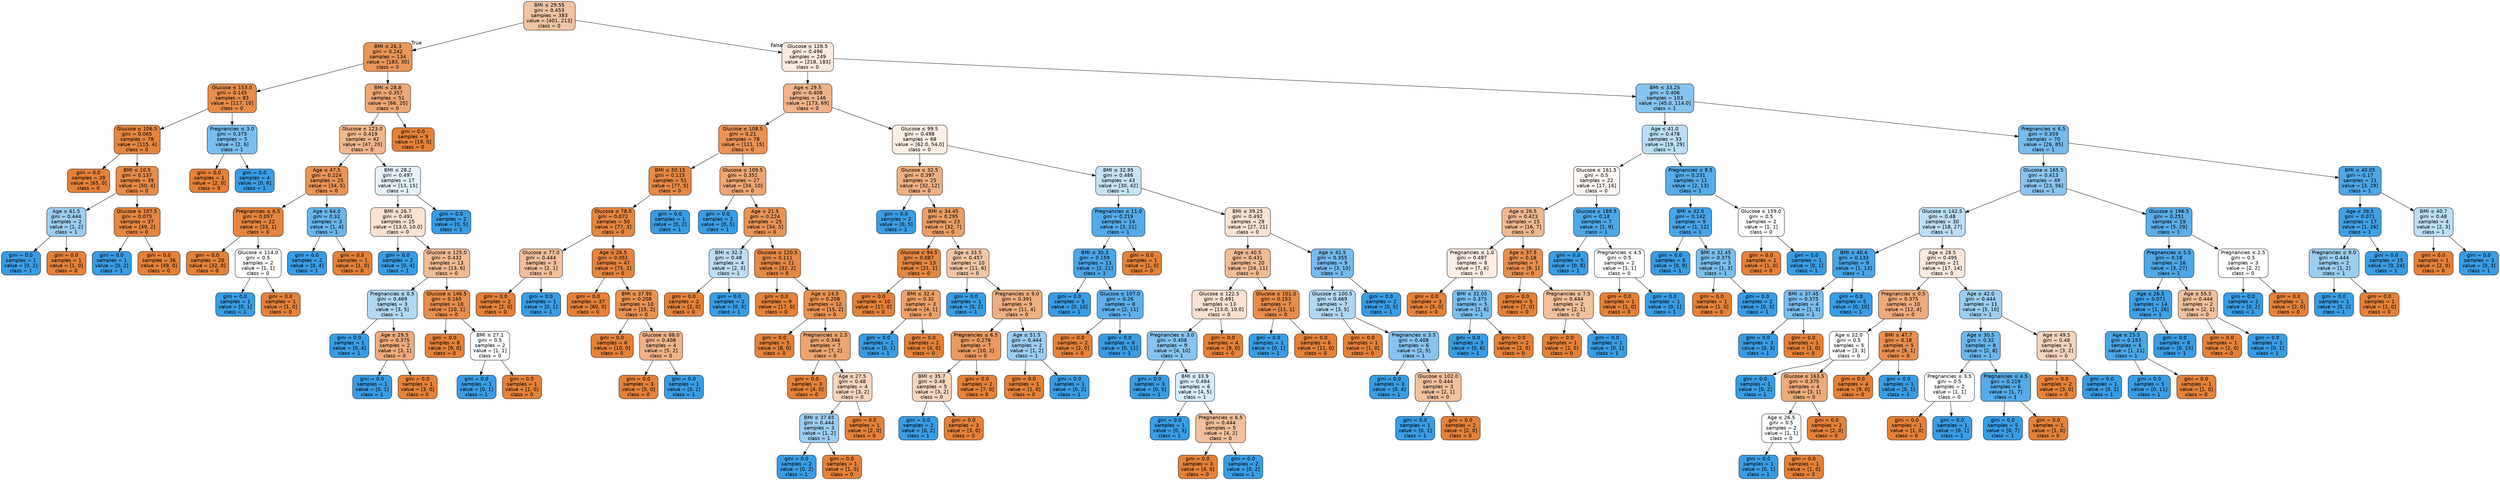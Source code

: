 digraph Tree {
node [shape=box, style="filled, rounded", color="black", fontname="helvetica"] ;
edge [fontname="helvetica"] ;
0 [label=<BMI &le; 29.55<br/>gini = 0.453<br/>samples = 383<br/>value = [401, 213]<br/>class = 0>, fillcolor="#f3c4a2"] ;
1 [label=<BMI &le; 26.3<br/>gini = 0.242<br/>samples = 134<br/>value = [183, 30]<br/>class = 0>, fillcolor="#e99659"] ;
0 -> 1 [labeldistance=2.5, labelangle=45, headlabel="True"] ;
2 [label=<Glucose &le; 153.0<br/>gini = 0.145<br/>samples = 83<br/>value = [117, 10]<br/>class = 0>, fillcolor="#e78c4a"] ;
1 -> 2 ;
3 [label=<Glucose &le; 106.5<br/>gini = 0.065<br/>samples = 78<br/>value = [115, 4]<br/>class = 0>, fillcolor="#e68540"] ;
2 -> 3 ;
4 [label=<gini = 0.0<br/>samples = 39<br/>value = [65, 0]<br/>class = 0>, fillcolor="#e58139"] ;
3 -> 4 ;
5 [label=<BMI &le; 10.5<br/>gini = 0.137<br/>samples = 39<br/>value = [50, 4]<br/>class = 0>, fillcolor="#e78b49"] ;
3 -> 5 ;
6 [label=<Age &le; 61.5<br/>gini = 0.444<br/>samples = 2<br/>value = [1, 2]<br/>class = 1>, fillcolor="#9ccef2"] ;
5 -> 6 ;
7 [label=<gini = 0.0<br/>samples = 1<br/>value = [0, 2]<br/>class = 1>, fillcolor="#399de5"] ;
6 -> 7 ;
8 [label=<gini = 0.0<br/>samples = 1<br/>value = [1, 0]<br/>class = 0>, fillcolor="#e58139"] ;
6 -> 8 ;
9 [label=<Glucose &le; 107.5<br/>gini = 0.075<br/>samples = 37<br/>value = [49, 2]<br/>class = 0>, fillcolor="#e68641"] ;
5 -> 9 ;
10 [label=<gini = 0.0<br/>samples = 1<br/>value = [0, 2]<br/>class = 1>, fillcolor="#399de5"] ;
9 -> 10 ;
11 [label=<gini = 0.0<br/>samples = 36<br/>value = [49, 0]<br/>class = 0>, fillcolor="#e58139"] ;
9 -> 11 ;
12 [label=<Pregnancies &le; 3.0<br/>gini = 0.375<br/>samples = 5<br/>value = [2, 6]<br/>class = 1>, fillcolor="#7bbeee"] ;
2 -> 12 ;
13 [label=<gini = 0.0<br/>samples = 1<br/>value = [2, 0]<br/>class = 0>, fillcolor="#e58139"] ;
12 -> 13 ;
14 [label=<gini = 0.0<br/>samples = 4<br/>value = [0, 6]<br/>class = 1>, fillcolor="#399de5"] ;
12 -> 14 ;
15 [label=<BMI &le; 28.8<br/>gini = 0.357<br/>samples = 51<br/>value = [66, 20]<br/>class = 0>, fillcolor="#eda775"] ;
1 -> 15 ;
16 [label=<Glucose &le; 123.0<br/>gini = 0.419<br/>samples = 42<br/>value = [47, 20]<br/>class = 0>, fillcolor="#f0b78d"] ;
15 -> 16 ;
17 [label=<Age &le; 47.5<br/>gini = 0.224<br/>samples = 25<br/>value = [34, 5]<br/>class = 0>, fillcolor="#e99456"] ;
16 -> 17 ;
18 [label=<Pregnancies &le; 6.5<br/>gini = 0.057<br/>samples = 22<br/>value = [33, 1]<br/>class = 0>, fillcolor="#e6853f"] ;
17 -> 18 ;
19 [label=<gini = 0.0<br/>samples = 20<br/>value = [32, 0]<br/>class = 0>, fillcolor="#e58139"] ;
18 -> 19 ;
20 [label=<Glucose &le; 114.0<br/>gini = 0.5<br/>samples = 2<br/>value = [1, 1]<br/>class = 0>, fillcolor="#ffffff"] ;
18 -> 20 ;
21 [label=<gini = 0.0<br/>samples = 1<br/>value = [0, 1]<br/>class = 1>, fillcolor="#399de5"] ;
20 -> 21 ;
22 [label=<gini = 0.0<br/>samples = 1<br/>value = [1, 0]<br/>class = 0>, fillcolor="#e58139"] ;
20 -> 22 ;
23 [label=<Age &le; 64.0<br/>gini = 0.32<br/>samples = 3<br/>value = [1, 4]<br/>class = 1>, fillcolor="#6ab6ec"] ;
17 -> 23 ;
24 [label=<gini = 0.0<br/>samples = 2<br/>value = [0, 4]<br/>class = 1>, fillcolor="#399de5"] ;
23 -> 24 ;
25 [label=<gini = 0.0<br/>samples = 1<br/>value = [1, 0]<br/>class = 0>, fillcolor="#e58139"] ;
23 -> 25 ;
26 [label=<BMI &le; 28.2<br/>gini = 0.497<br/>samples = 17<br/>value = [13, 15]<br/>class = 1>, fillcolor="#e5f2fc"] ;
16 -> 26 ;
27 [label=<BMI &le; 26.7<br/>gini = 0.491<br/>samples = 15<br/>value = [13.0, 10.0]<br/>class = 0>, fillcolor="#f9e2d1"] ;
26 -> 27 ;
28 [label=<gini = 0.0<br/>samples = 2<br/>value = [0, 4]<br/>class = 1>, fillcolor="#399de5"] ;
27 -> 28 ;
29 [label=<Glucose &le; 125.0<br/>gini = 0.432<br/>samples = 13<br/>value = [13, 6]<br/>class = 0>, fillcolor="#f1bb94"] ;
27 -> 29 ;
30 [label=<Pregnancies &le; 0.5<br/>gini = 0.469<br/>samples = 3<br/>value = [3, 5]<br/>class = 1>, fillcolor="#b0d8f5"] ;
29 -> 30 ;
31 [label=<gini = 0.0<br/>samples = 1<br/>value = [0, 4]<br/>class = 1>, fillcolor="#399de5"] ;
30 -> 31 ;
32 [label=<Age &le; 29.5<br/>gini = 0.375<br/>samples = 2<br/>value = [3, 1]<br/>class = 0>, fillcolor="#eeab7b"] ;
30 -> 32 ;
33 [label=<gini = 0.0<br/>samples = 1<br/>value = [0, 1]<br/>class = 1>, fillcolor="#399de5"] ;
32 -> 33 ;
34 [label=<gini = 0.0<br/>samples = 1<br/>value = [3, 0]<br/>class = 0>, fillcolor="#e58139"] ;
32 -> 34 ;
35 [label=<Glucose &le; 146.5<br/>gini = 0.165<br/>samples = 10<br/>value = [10, 1]<br/>class = 0>, fillcolor="#e88e4d"] ;
29 -> 35 ;
36 [label=<gini = 0.0<br/>samples = 8<br/>value = [9, 0]<br/>class = 0>, fillcolor="#e58139"] ;
35 -> 36 ;
37 [label=<BMI &le; 27.1<br/>gini = 0.5<br/>samples = 2<br/>value = [1, 1]<br/>class = 0>, fillcolor="#ffffff"] ;
35 -> 37 ;
38 [label=<gini = 0.0<br/>samples = 1<br/>value = [0, 1]<br/>class = 1>, fillcolor="#399de5"] ;
37 -> 38 ;
39 [label=<gini = 0.0<br/>samples = 1<br/>value = [1, 0]<br/>class = 0>, fillcolor="#e58139"] ;
37 -> 39 ;
40 [label=<gini = 0.0<br/>samples = 2<br/>value = [0, 5]<br/>class = 1>, fillcolor="#399de5"] ;
26 -> 40 ;
41 [label=<gini = 0.0<br/>samples = 9<br/>value = [19, 0]<br/>class = 0>, fillcolor="#e58139"] ;
15 -> 41 ;
42 [label=<Glucose &le; 128.5<br/>gini = 0.496<br/>samples = 249<br/>value = [218, 183]<br/>class = 0>, fillcolor="#fbebdf"] ;
0 -> 42 [labeldistance=2.5, labelangle=-45, headlabel="False"] ;
43 [label=<Age &le; 29.5<br/>gini = 0.408<br/>samples = 146<br/>value = [173, 69]<br/>class = 0>, fillcolor="#efb388"] ;
42 -> 43 ;
44 [label=<Glucose &le; 108.5<br/>gini = 0.21<br/>samples = 78<br/>value = [111, 15]<br/>class = 0>, fillcolor="#e99254"] ;
43 -> 44 ;
45 [label=<BMI &le; 50.15<br/>gini = 0.115<br/>samples = 51<br/>value = [77, 5]<br/>class = 0>, fillcolor="#e78946"] ;
44 -> 45 ;
46 [label=<Glucose &le; 78.5<br/>gini = 0.072<br/>samples = 50<br/>value = [77, 3]<br/>class = 0>, fillcolor="#e68641"] ;
45 -> 46 ;
47 [label=<Glucose &le; 77.0<br/>gini = 0.444<br/>samples = 3<br/>value = [2, 1]<br/>class = 0>, fillcolor="#f2c09c"] ;
46 -> 47 ;
48 [label=<gini = 0.0<br/>samples = 2<br/>value = [2, 0]<br/>class = 0>, fillcolor="#e58139"] ;
47 -> 48 ;
49 [label=<gini = 0.0<br/>samples = 1<br/>value = [0, 1]<br/>class = 1>, fillcolor="#399de5"] ;
47 -> 49 ;
50 [label=<Age &le; 26.5<br/>gini = 0.051<br/>samples = 47<br/>value = [75, 2]<br/>class = 0>, fillcolor="#e6843e"] ;
46 -> 50 ;
51 [label=<gini = 0.0<br/>samples = 37<br/>value = [60, 0]<br/>class = 0>, fillcolor="#e58139"] ;
50 -> 51 ;
52 [label=<BMI &le; 37.95<br/>gini = 0.208<br/>samples = 10<br/>value = [15, 2]<br/>class = 0>, fillcolor="#e89253"] ;
50 -> 52 ;
53 [label=<gini = 0.0<br/>samples = 6<br/>value = [10, 0]<br/>class = 0>, fillcolor="#e58139"] ;
52 -> 53 ;
54 [label=<Glucose &le; 88.0<br/>gini = 0.408<br/>samples = 4<br/>value = [5, 2]<br/>class = 0>, fillcolor="#efb388"] ;
52 -> 54 ;
55 [label=<gini = 0.0<br/>samples = 3<br/>value = [5, 0]<br/>class = 0>, fillcolor="#e58139"] ;
54 -> 55 ;
56 [label=<gini = 0.0<br/>samples = 1<br/>value = [0, 2]<br/>class = 1>, fillcolor="#399de5"] ;
54 -> 56 ;
57 [label=<gini = 0.0<br/>samples = 1<br/>value = [0, 2]<br/>class = 1>, fillcolor="#399de5"] ;
45 -> 57 ;
58 [label=<Glucose &le; 109.5<br/>gini = 0.351<br/>samples = 27<br/>value = [34, 10]<br/>class = 0>, fillcolor="#eda673"] ;
44 -> 58 ;
59 [label=<gini = 0.0<br/>samples = 2<br/>value = [0, 5]<br/>class = 1>, fillcolor="#399de5"] ;
58 -> 59 ;
60 [label=<Age &le; 21.5<br/>gini = 0.224<br/>samples = 25<br/>value = [34, 5]<br/>class = 0>, fillcolor="#e99456"] ;
58 -> 60 ;
61 [label=<BMI &le; 32.3<br/>gini = 0.48<br/>samples = 4<br/>value = [2, 3]<br/>class = 1>, fillcolor="#bddef6"] ;
60 -> 61 ;
62 [label=<gini = 0.0<br/>samples = 2<br/>value = [2, 0]<br/>class = 0>, fillcolor="#e58139"] ;
61 -> 62 ;
63 [label=<gini = 0.0<br/>samples = 2<br/>value = [0, 3]<br/>class = 1>, fillcolor="#399de5"] ;
61 -> 63 ;
64 [label=<Glucose &le; 120.5<br/>gini = 0.111<br/>samples = 21<br/>value = [32, 2]<br/>class = 0>, fillcolor="#e78945"] ;
60 -> 64 ;
65 [label=<gini = 0.0<br/>samples = 9<br/>value = [17, 0]<br/>class = 0>, fillcolor="#e58139"] ;
64 -> 65 ;
66 [label=<Age &le; 24.5<br/>gini = 0.208<br/>samples = 12<br/>value = [15, 2]<br/>class = 0>, fillcolor="#e89253"] ;
64 -> 66 ;
67 [label=<gini = 0.0<br/>samples = 5<br/>value = [8, 0]<br/>class = 0>, fillcolor="#e58139"] ;
66 -> 67 ;
68 [label=<Pregnancies &le; 2.5<br/>gini = 0.346<br/>samples = 7<br/>value = [7, 2]<br/>class = 0>, fillcolor="#eca572"] ;
66 -> 68 ;
69 [label=<gini = 0.0<br/>samples = 3<br/>value = [4, 0]<br/>class = 0>, fillcolor="#e58139"] ;
68 -> 69 ;
70 [label=<Age &le; 27.5<br/>gini = 0.48<br/>samples = 4<br/>value = [3, 2]<br/>class = 0>, fillcolor="#f6d5bd"] ;
68 -> 70 ;
71 [label=<BMI &le; 37.65<br/>gini = 0.444<br/>samples = 3<br/>value = [1, 2]<br/>class = 1>, fillcolor="#9ccef2"] ;
70 -> 71 ;
72 [label=<gini = 0.0<br/>samples = 2<br/>value = [0, 2]<br/>class = 1>, fillcolor="#399de5"] ;
71 -> 72 ;
73 [label=<gini = 0.0<br/>samples = 1<br/>value = [1, 0]<br/>class = 0>, fillcolor="#e58139"] ;
71 -> 73 ;
74 [label=<gini = 0.0<br/>samples = 1<br/>value = [2, 0]<br/>class = 0>, fillcolor="#e58139"] ;
70 -> 74 ;
75 [label=<Glucose &le; 99.5<br/>gini = 0.498<br/>samples = 68<br/>value = [62.0, 54.0]<br/>class = 0>, fillcolor="#fcefe5"] ;
43 -> 75 ;
76 [label=<Glucose &le; 32.5<br/>gini = 0.397<br/>samples = 25<br/>value = [32, 12]<br/>class = 0>, fillcolor="#efb083"] ;
75 -> 76 ;
77 [label=<gini = 0.0<br/>samples = 2<br/>value = [0, 5]<br/>class = 1>, fillcolor="#399de5"] ;
76 -> 77 ;
78 [label=<BMI &le; 34.45<br/>gini = 0.295<br/>samples = 23<br/>value = [32, 7]<br/>class = 0>, fillcolor="#eb9d64"] ;
76 -> 78 ;
79 [label=<Glucose &le; 94.5<br/>gini = 0.087<br/>samples = 13<br/>value = [21, 1]<br/>class = 0>, fillcolor="#e68742"] ;
78 -> 79 ;
80 [label=<gini = 0.0<br/>samples = 10<br/>value = [17, 0]<br/>class = 0>, fillcolor="#e58139"] ;
79 -> 80 ;
81 [label=<BMI &le; 32.4<br/>gini = 0.32<br/>samples = 3<br/>value = [4, 1]<br/>class = 0>, fillcolor="#eca06a"] ;
79 -> 81 ;
82 [label=<gini = 0.0<br/>samples = 1<br/>value = [0, 1]<br/>class = 1>, fillcolor="#399de5"] ;
81 -> 82 ;
83 [label=<gini = 0.0<br/>samples = 2<br/>value = [4, 0]<br/>class = 0>, fillcolor="#e58139"] ;
81 -> 83 ;
84 [label=<Age &le; 33.5<br/>gini = 0.457<br/>samples = 10<br/>value = [11, 6]<br/>class = 0>, fillcolor="#f3c6a5"] ;
78 -> 84 ;
85 [label=<gini = 0.0<br/>samples = 1<br/>value = [0, 2]<br/>class = 1>, fillcolor="#399de5"] ;
84 -> 85 ;
86 [label=<Pregnancies &le; 9.0<br/>gini = 0.391<br/>samples = 9<br/>value = [11, 4]<br/>class = 0>, fillcolor="#eeaf81"] ;
84 -> 86 ;
87 [label=<Pregnancies &le; 6.5<br/>gini = 0.278<br/>samples = 7<br/>value = [10, 2]<br/>class = 0>, fillcolor="#ea9a61"] ;
86 -> 87 ;
88 [label=<BMI &le; 35.7<br/>gini = 0.48<br/>samples = 5<br/>value = [3, 2]<br/>class = 0>, fillcolor="#f6d5bd"] ;
87 -> 88 ;
89 [label=<gini = 0.0<br/>samples = 2<br/>value = [0, 2]<br/>class = 1>, fillcolor="#399de5"] ;
88 -> 89 ;
90 [label=<gini = 0.0<br/>samples = 3<br/>value = [3, 0]<br/>class = 0>, fillcolor="#e58139"] ;
88 -> 90 ;
91 [label=<gini = 0.0<br/>samples = 2<br/>value = [7, 0]<br/>class = 0>, fillcolor="#e58139"] ;
87 -> 91 ;
92 [label=<Age &le; 51.5<br/>gini = 0.444<br/>samples = 2<br/>value = [1, 2]<br/>class = 1>, fillcolor="#9ccef2"] ;
86 -> 92 ;
93 [label=<gini = 0.0<br/>samples = 1<br/>value = [1, 0]<br/>class = 0>, fillcolor="#e58139"] ;
92 -> 93 ;
94 [label=<gini = 0.0<br/>samples = 1<br/>value = [0, 2]<br/>class = 1>, fillcolor="#399de5"] ;
92 -> 94 ;
95 [label=<BMI &le; 32.95<br/>gini = 0.486<br/>samples = 43<br/>value = [30, 42]<br/>class = 1>, fillcolor="#c6e3f8"] ;
75 -> 95 ;
96 [label=<Pregnancies &le; 11.0<br/>gini = 0.219<br/>samples = 14<br/>value = [3, 21]<br/>class = 1>, fillcolor="#55abe9"] ;
95 -> 96 ;
97 [label=<BMI &le; 30.3<br/>gini = 0.159<br/>samples = 13<br/>value = [2, 21]<br/>class = 1>, fillcolor="#4ca6e7"] ;
96 -> 97 ;
98 [label=<gini = 0.0<br/>samples = 5<br/>value = [0, 10]<br/>class = 1>, fillcolor="#399de5"] ;
97 -> 98 ;
99 [label=<Glucose &le; 107.0<br/>gini = 0.26<br/>samples = 8<br/>value = [2, 11]<br/>class = 1>, fillcolor="#5dafea"] ;
97 -> 99 ;
100 [label=<gini = 0.0<br/>samples = 2<br/>value = [2, 0]<br/>class = 0>, fillcolor="#e58139"] ;
99 -> 100 ;
101 [label=<gini = 0.0<br/>samples = 6<br/>value = [0, 11]<br/>class = 1>, fillcolor="#399de5"] ;
99 -> 101 ;
102 [label=<gini = 0.0<br/>samples = 1<br/>value = [1, 0]<br/>class = 0>, fillcolor="#e58139"] ;
96 -> 102 ;
103 [label=<BMI &le; 39.25<br/>gini = 0.492<br/>samples = 29<br/>value = [27, 21]<br/>class = 0>, fillcolor="#f9e3d3"] ;
95 -> 103 ;
104 [label=<Age &le; 40.5<br/>gini = 0.431<br/>samples = 20<br/>value = [24, 11]<br/>class = 0>, fillcolor="#f1bb94"] ;
103 -> 104 ;
105 [label=<Glucose &le; 122.5<br/>gini = 0.491<br/>samples = 13<br/>value = [13.0, 10.0]<br/>class = 0>, fillcolor="#f9e2d1"] ;
104 -> 105 ;
106 [label=<Pregnancies &le; 3.0<br/>gini = 0.408<br/>samples = 9<br/>value = [4, 10]<br/>class = 1>, fillcolor="#88c4ef"] ;
105 -> 106 ;
107 [label=<gini = 0.0<br/>samples = 3<br/>value = [0, 5]<br/>class = 1>, fillcolor="#399de5"] ;
106 -> 107 ;
108 [label=<BMI &le; 33.9<br/>gini = 0.494<br/>samples = 6<br/>value = [4, 5]<br/>class = 1>, fillcolor="#d7ebfa"] ;
106 -> 108 ;
109 [label=<gini = 0.0<br/>samples = 1<br/>value = [0, 3]<br/>class = 1>, fillcolor="#399de5"] ;
108 -> 109 ;
110 [label=<Pregnancies &le; 6.5<br/>gini = 0.444<br/>samples = 5<br/>value = [4, 2]<br/>class = 0>, fillcolor="#f2c09c"] ;
108 -> 110 ;
111 [label=<gini = 0.0<br/>samples = 3<br/>value = [4, 0]<br/>class = 0>, fillcolor="#e58139"] ;
110 -> 111 ;
112 [label=<gini = 0.0<br/>samples = 2<br/>value = [0, 2]<br/>class = 1>, fillcolor="#399de5"] ;
110 -> 112 ;
113 [label=<gini = 0.0<br/>samples = 4<br/>value = [9, 0]<br/>class = 0>, fillcolor="#e58139"] ;
105 -> 113 ;
114 [label=<Glucose &le; 101.0<br/>gini = 0.153<br/>samples = 7<br/>value = [11, 1]<br/>class = 0>, fillcolor="#e78c4b"] ;
104 -> 114 ;
115 [label=<gini = 0.0<br/>samples = 1<br/>value = [0, 1]<br/>class = 1>, fillcolor="#399de5"] ;
114 -> 115 ;
116 [label=<gini = 0.0<br/>samples = 6<br/>value = [11, 0]<br/>class = 0>, fillcolor="#e58139"] ;
114 -> 116 ;
117 [label=<Age &le; 42.5<br/>gini = 0.355<br/>samples = 9<br/>value = [3, 10]<br/>class = 1>, fillcolor="#74baed"] ;
103 -> 117 ;
118 [label=<Glucose &le; 100.5<br/>gini = 0.469<br/>samples = 7<br/>value = [3, 5]<br/>class = 1>, fillcolor="#b0d8f5"] ;
117 -> 118 ;
119 [label=<gini = 0.0<br/>samples = 1<br/>value = [1, 0]<br/>class = 0>, fillcolor="#e58139"] ;
118 -> 119 ;
120 [label=<Pregnancies &le; 3.5<br/>gini = 0.408<br/>samples = 6<br/>value = [2, 5]<br/>class = 1>, fillcolor="#88c4ef"] ;
118 -> 120 ;
121 [label=<gini = 0.0<br/>samples = 3<br/>value = [0, 4]<br/>class = 1>, fillcolor="#399de5"] ;
120 -> 121 ;
122 [label=<Glucose &le; 102.0<br/>gini = 0.444<br/>samples = 3<br/>value = [2, 1]<br/>class = 0>, fillcolor="#f2c09c"] ;
120 -> 122 ;
123 [label=<gini = 0.0<br/>samples = 1<br/>value = [0, 1]<br/>class = 1>, fillcolor="#399de5"] ;
122 -> 123 ;
124 [label=<gini = 0.0<br/>samples = 2<br/>value = [2, 0]<br/>class = 0>, fillcolor="#e58139"] ;
122 -> 124 ;
125 [label=<gini = 0.0<br/>samples = 2<br/>value = [0, 5]<br/>class = 1>, fillcolor="#399de5"] ;
117 -> 125 ;
126 [label=<BMI &le; 33.25<br/>gini = 0.406<br/>samples = 103<br/>value = [45.0, 114.0]<br/>class = 1>, fillcolor="#87c4ef"] ;
42 -> 126 ;
127 [label=<Age &le; 41.0<br/>gini = 0.478<br/>samples = 33<br/>value = [19, 29]<br/>class = 1>, fillcolor="#bbddf6"] ;
126 -> 127 ;
128 [label=<Glucose &le; 161.5<br/>gini = 0.5<br/>samples = 22<br/>value = [17, 16]<br/>class = 0>, fillcolor="#fdf8f3"] ;
127 -> 128 ;
129 [label=<Age &le; 26.5<br/>gini = 0.423<br/>samples = 15<br/>value = [16, 7]<br/>class = 0>, fillcolor="#f0b890"] ;
128 -> 129 ;
130 [label=<Pregnancies &le; 1.0<br/>gini = 0.497<br/>samples = 8<br/>value = [7, 6]<br/>class = 0>, fillcolor="#fbede3"] ;
129 -> 130 ;
131 [label=<gini = 0.0<br/>samples = 3<br/>value = [5, 0]<br/>class = 0>, fillcolor="#e58139"] ;
130 -> 131 ;
132 [label=<BMI &le; 32.05<br/>gini = 0.375<br/>samples = 5<br/>value = [2, 6]<br/>class = 1>, fillcolor="#7bbeee"] ;
130 -> 132 ;
133 [label=<gini = 0.0<br/>samples = 3<br/>value = [0, 6]<br/>class = 1>, fillcolor="#399de5"] ;
132 -> 133 ;
134 [label=<gini = 0.0<br/>samples = 2<br/>value = [2, 0]<br/>class = 0>, fillcolor="#e58139"] ;
132 -> 134 ;
135 [label=<Age &le; 37.5<br/>gini = 0.18<br/>samples = 7<br/>value = [9, 1]<br/>class = 0>, fillcolor="#e88f4f"] ;
129 -> 135 ;
136 [label=<gini = 0.0<br/>samples = 5<br/>value = [7, 0]<br/>class = 0>, fillcolor="#e58139"] ;
135 -> 136 ;
137 [label=<Pregnancies &le; 7.5<br/>gini = 0.444<br/>samples = 2<br/>value = [2, 1]<br/>class = 0>, fillcolor="#f2c09c"] ;
135 -> 137 ;
138 [label=<gini = 0.0<br/>samples = 1<br/>value = [2, 0]<br/>class = 0>, fillcolor="#e58139"] ;
137 -> 138 ;
139 [label=<gini = 0.0<br/>samples = 1<br/>value = [0, 1]<br/>class = 1>, fillcolor="#399de5"] ;
137 -> 139 ;
140 [label=<Glucose &le; 189.5<br/>gini = 0.18<br/>samples = 7<br/>value = [1, 9]<br/>class = 1>, fillcolor="#4fa8e8"] ;
128 -> 140 ;
141 [label=<gini = 0.0<br/>samples = 5<br/>value = [0, 8]<br/>class = 1>, fillcolor="#399de5"] ;
140 -> 141 ;
142 [label=<Pregnancies &le; 4.5<br/>gini = 0.5<br/>samples = 2<br/>value = [1, 1]<br/>class = 0>, fillcolor="#ffffff"] ;
140 -> 142 ;
143 [label=<gini = 0.0<br/>samples = 1<br/>value = [1, 0]<br/>class = 0>, fillcolor="#e58139"] ;
142 -> 143 ;
144 [label=<gini = 0.0<br/>samples = 1<br/>value = [0, 1]<br/>class = 1>, fillcolor="#399de5"] ;
142 -> 144 ;
145 [label=<Pregnancies &le; 8.5<br/>gini = 0.231<br/>samples = 11<br/>value = [2, 13]<br/>class = 1>, fillcolor="#57ace9"] ;
127 -> 145 ;
146 [label=<BMI &le; 32.0<br/>gini = 0.142<br/>samples = 9<br/>value = [1, 12]<br/>class = 1>, fillcolor="#49a5e7"] ;
145 -> 146 ;
147 [label=<gini = 0.0<br/>samples = 6<br/>value = [0, 9]<br/>class = 1>, fillcolor="#399de5"] ;
146 -> 147 ;
148 [label=<BMI &le; 32.45<br/>gini = 0.375<br/>samples = 3<br/>value = [1, 3]<br/>class = 1>, fillcolor="#7bbeee"] ;
146 -> 148 ;
149 [label=<gini = 0.0<br/>samples = 1<br/>value = [1, 0]<br/>class = 0>, fillcolor="#e58139"] ;
148 -> 149 ;
150 [label=<gini = 0.0<br/>samples = 2<br/>value = [0, 3]<br/>class = 1>, fillcolor="#399de5"] ;
148 -> 150 ;
151 [label=<Glucose &le; 159.0<br/>gini = 0.5<br/>samples = 2<br/>value = [1, 1]<br/>class = 0>, fillcolor="#ffffff"] ;
145 -> 151 ;
152 [label=<gini = 0.0<br/>samples = 1<br/>value = [1, 0]<br/>class = 0>, fillcolor="#e58139"] ;
151 -> 152 ;
153 [label=<gini = 0.0<br/>samples = 1<br/>value = [0, 1]<br/>class = 1>, fillcolor="#399de5"] ;
151 -> 153 ;
154 [label=<Pregnancies &le; 6.5<br/>gini = 0.359<br/>samples = 70<br/>value = [26, 85]<br/>class = 1>, fillcolor="#76bbed"] ;
126 -> 154 ;
155 [label=<Glucose &le; 165.5<br/>gini = 0.413<br/>samples = 49<br/>value = [23, 56]<br/>class = 1>, fillcolor="#8ac5f0"] ;
154 -> 155 ;
156 [label=<Glucose &le; 142.5<br/>gini = 0.48<br/>samples = 30<br/>value = [18, 27]<br/>class = 1>, fillcolor="#bddef6"] ;
155 -> 156 ;
157 [label=<BMI &le; 40.4<br/>gini = 0.133<br/>samples = 9<br/>value = [1, 13]<br/>class = 1>, fillcolor="#48a5e7"] ;
156 -> 157 ;
158 [label=<BMI &le; 37.45<br/>gini = 0.375<br/>samples = 4<br/>value = [1, 3]<br/>class = 1>, fillcolor="#7bbeee"] ;
157 -> 158 ;
159 [label=<gini = 0.0<br/>samples = 3<br/>value = [0, 3]<br/>class = 1>, fillcolor="#399de5"] ;
158 -> 159 ;
160 [label=<gini = 0.0<br/>samples = 1<br/>value = [1, 0]<br/>class = 0>, fillcolor="#e58139"] ;
158 -> 160 ;
161 [label=<gini = 0.0<br/>samples = 5<br/>value = [0, 10]<br/>class = 1>, fillcolor="#399de5"] ;
157 -> 161 ;
162 [label=<Age &le; 28.5<br/>gini = 0.495<br/>samples = 21<br/>value = [17, 14]<br/>class = 0>, fillcolor="#fae9dc"] ;
156 -> 162 ;
163 [label=<Pregnancies &le; 0.5<br/>gini = 0.375<br/>samples = 10<br/>value = [12, 4]<br/>class = 0>, fillcolor="#eeab7b"] ;
162 -> 163 ;
164 [label=<Age &le; 22.0<br/>gini = 0.5<br/>samples = 5<br/>value = [3, 3]<br/>class = 0>, fillcolor="#ffffff"] ;
163 -> 164 ;
165 [label=<gini = 0.0<br/>samples = 1<br/>value = [0, 2]<br/>class = 1>, fillcolor="#399de5"] ;
164 -> 165 ;
166 [label=<Glucose &le; 163.5<br/>gini = 0.375<br/>samples = 4<br/>value = [3, 1]<br/>class = 0>, fillcolor="#eeab7b"] ;
164 -> 166 ;
167 [label=<Age &le; 26.5<br/>gini = 0.5<br/>samples = 2<br/>value = [1, 1]<br/>class = 0>, fillcolor="#ffffff"] ;
166 -> 167 ;
168 [label=<gini = 0.0<br/>samples = 1<br/>value = [0, 1]<br/>class = 1>, fillcolor="#399de5"] ;
167 -> 168 ;
169 [label=<gini = 0.0<br/>samples = 1<br/>value = [1, 0]<br/>class = 0>, fillcolor="#e58139"] ;
167 -> 169 ;
170 [label=<gini = 0.0<br/>samples = 2<br/>value = [2, 0]<br/>class = 0>, fillcolor="#e58139"] ;
166 -> 170 ;
171 [label=<BMI &le; 47.7<br/>gini = 0.18<br/>samples = 5<br/>value = [9, 1]<br/>class = 0>, fillcolor="#e88f4f"] ;
163 -> 171 ;
172 [label=<gini = 0.0<br/>samples = 4<br/>value = [9, 0]<br/>class = 0>, fillcolor="#e58139"] ;
171 -> 172 ;
173 [label=<gini = 0.0<br/>samples = 1<br/>value = [0, 1]<br/>class = 1>, fillcolor="#399de5"] ;
171 -> 173 ;
174 [label=<Age &le; 42.0<br/>gini = 0.444<br/>samples = 11<br/>value = [5, 10]<br/>class = 1>, fillcolor="#9ccef2"] ;
162 -> 174 ;
175 [label=<Age &le; 30.5<br/>gini = 0.32<br/>samples = 8<br/>value = [2, 8]<br/>class = 1>, fillcolor="#6ab6ec"] ;
174 -> 175 ;
176 [label=<Pregnancies &le; 3.5<br/>gini = 0.5<br/>samples = 2<br/>value = [1, 1]<br/>class = 0>, fillcolor="#ffffff"] ;
175 -> 176 ;
177 [label=<gini = 0.0<br/>samples = 1<br/>value = [1, 0]<br/>class = 0>, fillcolor="#e58139"] ;
176 -> 177 ;
178 [label=<gini = 0.0<br/>samples = 1<br/>value = [0, 1]<br/>class = 1>, fillcolor="#399de5"] ;
176 -> 178 ;
179 [label=<Pregnancies &le; 4.5<br/>gini = 0.219<br/>samples = 6<br/>value = [1, 7]<br/>class = 1>, fillcolor="#55abe9"] ;
175 -> 179 ;
180 [label=<gini = 0.0<br/>samples = 5<br/>value = [0, 7]<br/>class = 1>, fillcolor="#399de5"] ;
179 -> 180 ;
181 [label=<gini = 0.0<br/>samples = 1<br/>value = [1, 0]<br/>class = 0>, fillcolor="#e58139"] ;
179 -> 181 ;
182 [label=<Age &le; 49.5<br/>gini = 0.48<br/>samples = 3<br/>value = [3, 2]<br/>class = 0>, fillcolor="#f6d5bd"] ;
174 -> 182 ;
183 [label=<gini = 0.0<br/>samples = 2<br/>value = [3, 0]<br/>class = 0>, fillcolor="#e58139"] ;
182 -> 183 ;
184 [label=<gini = 0.0<br/>samples = 1<br/>value = [0, 2]<br/>class = 1>, fillcolor="#399de5"] ;
182 -> 184 ;
185 [label=<Glucose &le; 196.5<br/>gini = 0.251<br/>samples = 19<br/>value = [5, 29]<br/>class = 1>, fillcolor="#5baee9"] ;
155 -> 185 ;
186 [label=<Pregnancies &le; 5.5<br/>gini = 0.18<br/>samples = 16<br/>value = [3, 27]<br/>class = 1>, fillcolor="#4fa8e8"] ;
185 -> 186 ;
187 [label=<Age &le; 26.5<br/>gini = 0.071<br/>samples = 14<br/>value = [1, 26]<br/>class = 1>, fillcolor="#41a1e6"] ;
186 -> 187 ;
188 [label=<Age &le; 25.5<br/>gini = 0.153<br/>samples = 6<br/>value = [1, 11]<br/>class = 1>, fillcolor="#4ba6e7"] ;
187 -> 188 ;
189 [label=<gini = 0.0<br/>samples = 5<br/>value = [0, 11]<br/>class = 1>, fillcolor="#399de5"] ;
188 -> 189 ;
190 [label=<gini = 0.0<br/>samples = 1<br/>value = [1, 0]<br/>class = 0>, fillcolor="#e58139"] ;
188 -> 190 ;
191 [label=<gini = 0.0<br/>samples = 8<br/>value = [0, 15]<br/>class = 1>, fillcolor="#399de5"] ;
187 -> 191 ;
192 [label=<Age &le; 55.5<br/>gini = 0.444<br/>samples = 2<br/>value = [2, 1]<br/>class = 0>, fillcolor="#f2c09c"] ;
186 -> 192 ;
193 [label=<gini = 0.0<br/>samples = 1<br/>value = [2, 0]<br/>class = 0>, fillcolor="#e58139"] ;
192 -> 193 ;
194 [label=<gini = 0.0<br/>samples = 1<br/>value = [0, 1]<br/>class = 1>, fillcolor="#399de5"] ;
192 -> 194 ;
195 [label=<Pregnancies &le; 2.5<br/>gini = 0.5<br/>samples = 3<br/>value = [2, 2]<br/>class = 0>, fillcolor="#ffffff"] ;
185 -> 195 ;
196 [label=<gini = 0.0<br/>samples = 2<br/>value = [0, 2]<br/>class = 1>, fillcolor="#399de5"] ;
195 -> 196 ;
197 [label=<gini = 0.0<br/>samples = 1<br/>value = [2, 0]<br/>class = 0>, fillcolor="#e58139"] ;
195 -> 197 ;
198 [label=<BMI &le; 40.05<br/>gini = 0.17<br/>samples = 21<br/>value = [3, 29]<br/>class = 1>, fillcolor="#4da7e8"] ;
154 -> 198 ;
199 [label=<Age &le; 38.5<br/>gini = 0.071<br/>samples = 17<br/>value = [1, 26]<br/>class = 1>, fillcolor="#41a1e6"] ;
198 -> 199 ;
200 [label=<Pregnancies &le; 9.0<br/>gini = 0.444<br/>samples = 2<br/>value = [1, 2]<br/>class = 1>, fillcolor="#9ccef2"] ;
199 -> 200 ;
201 [label=<gini = 0.0<br/>samples = 1<br/>value = [0, 2]<br/>class = 1>, fillcolor="#399de5"] ;
200 -> 201 ;
202 [label=<gini = 0.0<br/>samples = 1<br/>value = [1, 0]<br/>class = 0>, fillcolor="#e58139"] ;
200 -> 202 ;
203 [label=<gini = 0.0<br/>samples = 15<br/>value = [0, 24]<br/>class = 1>, fillcolor="#399de5"] ;
199 -> 203 ;
204 [label=<BMI &le; 40.7<br/>gini = 0.48<br/>samples = 4<br/>value = [2, 3]<br/>class = 1>, fillcolor="#bddef6"] ;
198 -> 204 ;
205 [label=<gini = 0.0<br/>samples = 1<br/>value = [2, 0]<br/>class = 0>, fillcolor="#e58139"] ;
204 -> 205 ;
206 [label=<gini = 0.0<br/>samples = 3<br/>value = [0, 3]<br/>class = 1>, fillcolor="#399de5"] ;
204 -> 206 ;
}